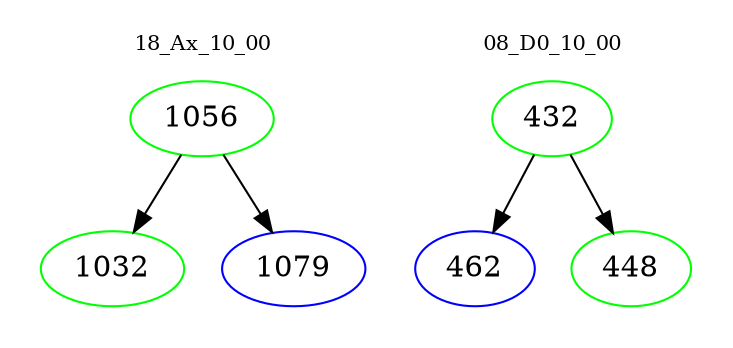 digraph{
subgraph cluster_0 {
color = white
label = "18_Ax_10_00";
fontsize=10;
T0_1056 [label="1056", color="green"]
T0_1056 -> T0_1032 [color="black"]
T0_1032 [label="1032", color="green"]
T0_1056 -> T0_1079 [color="black"]
T0_1079 [label="1079", color="blue"]
}
subgraph cluster_1 {
color = white
label = "08_D0_10_00";
fontsize=10;
T1_432 [label="432", color="green"]
T1_432 -> T1_462 [color="black"]
T1_462 [label="462", color="blue"]
T1_432 -> T1_448 [color="black"]
T1_448 [label="448", color="green"]
}
}

